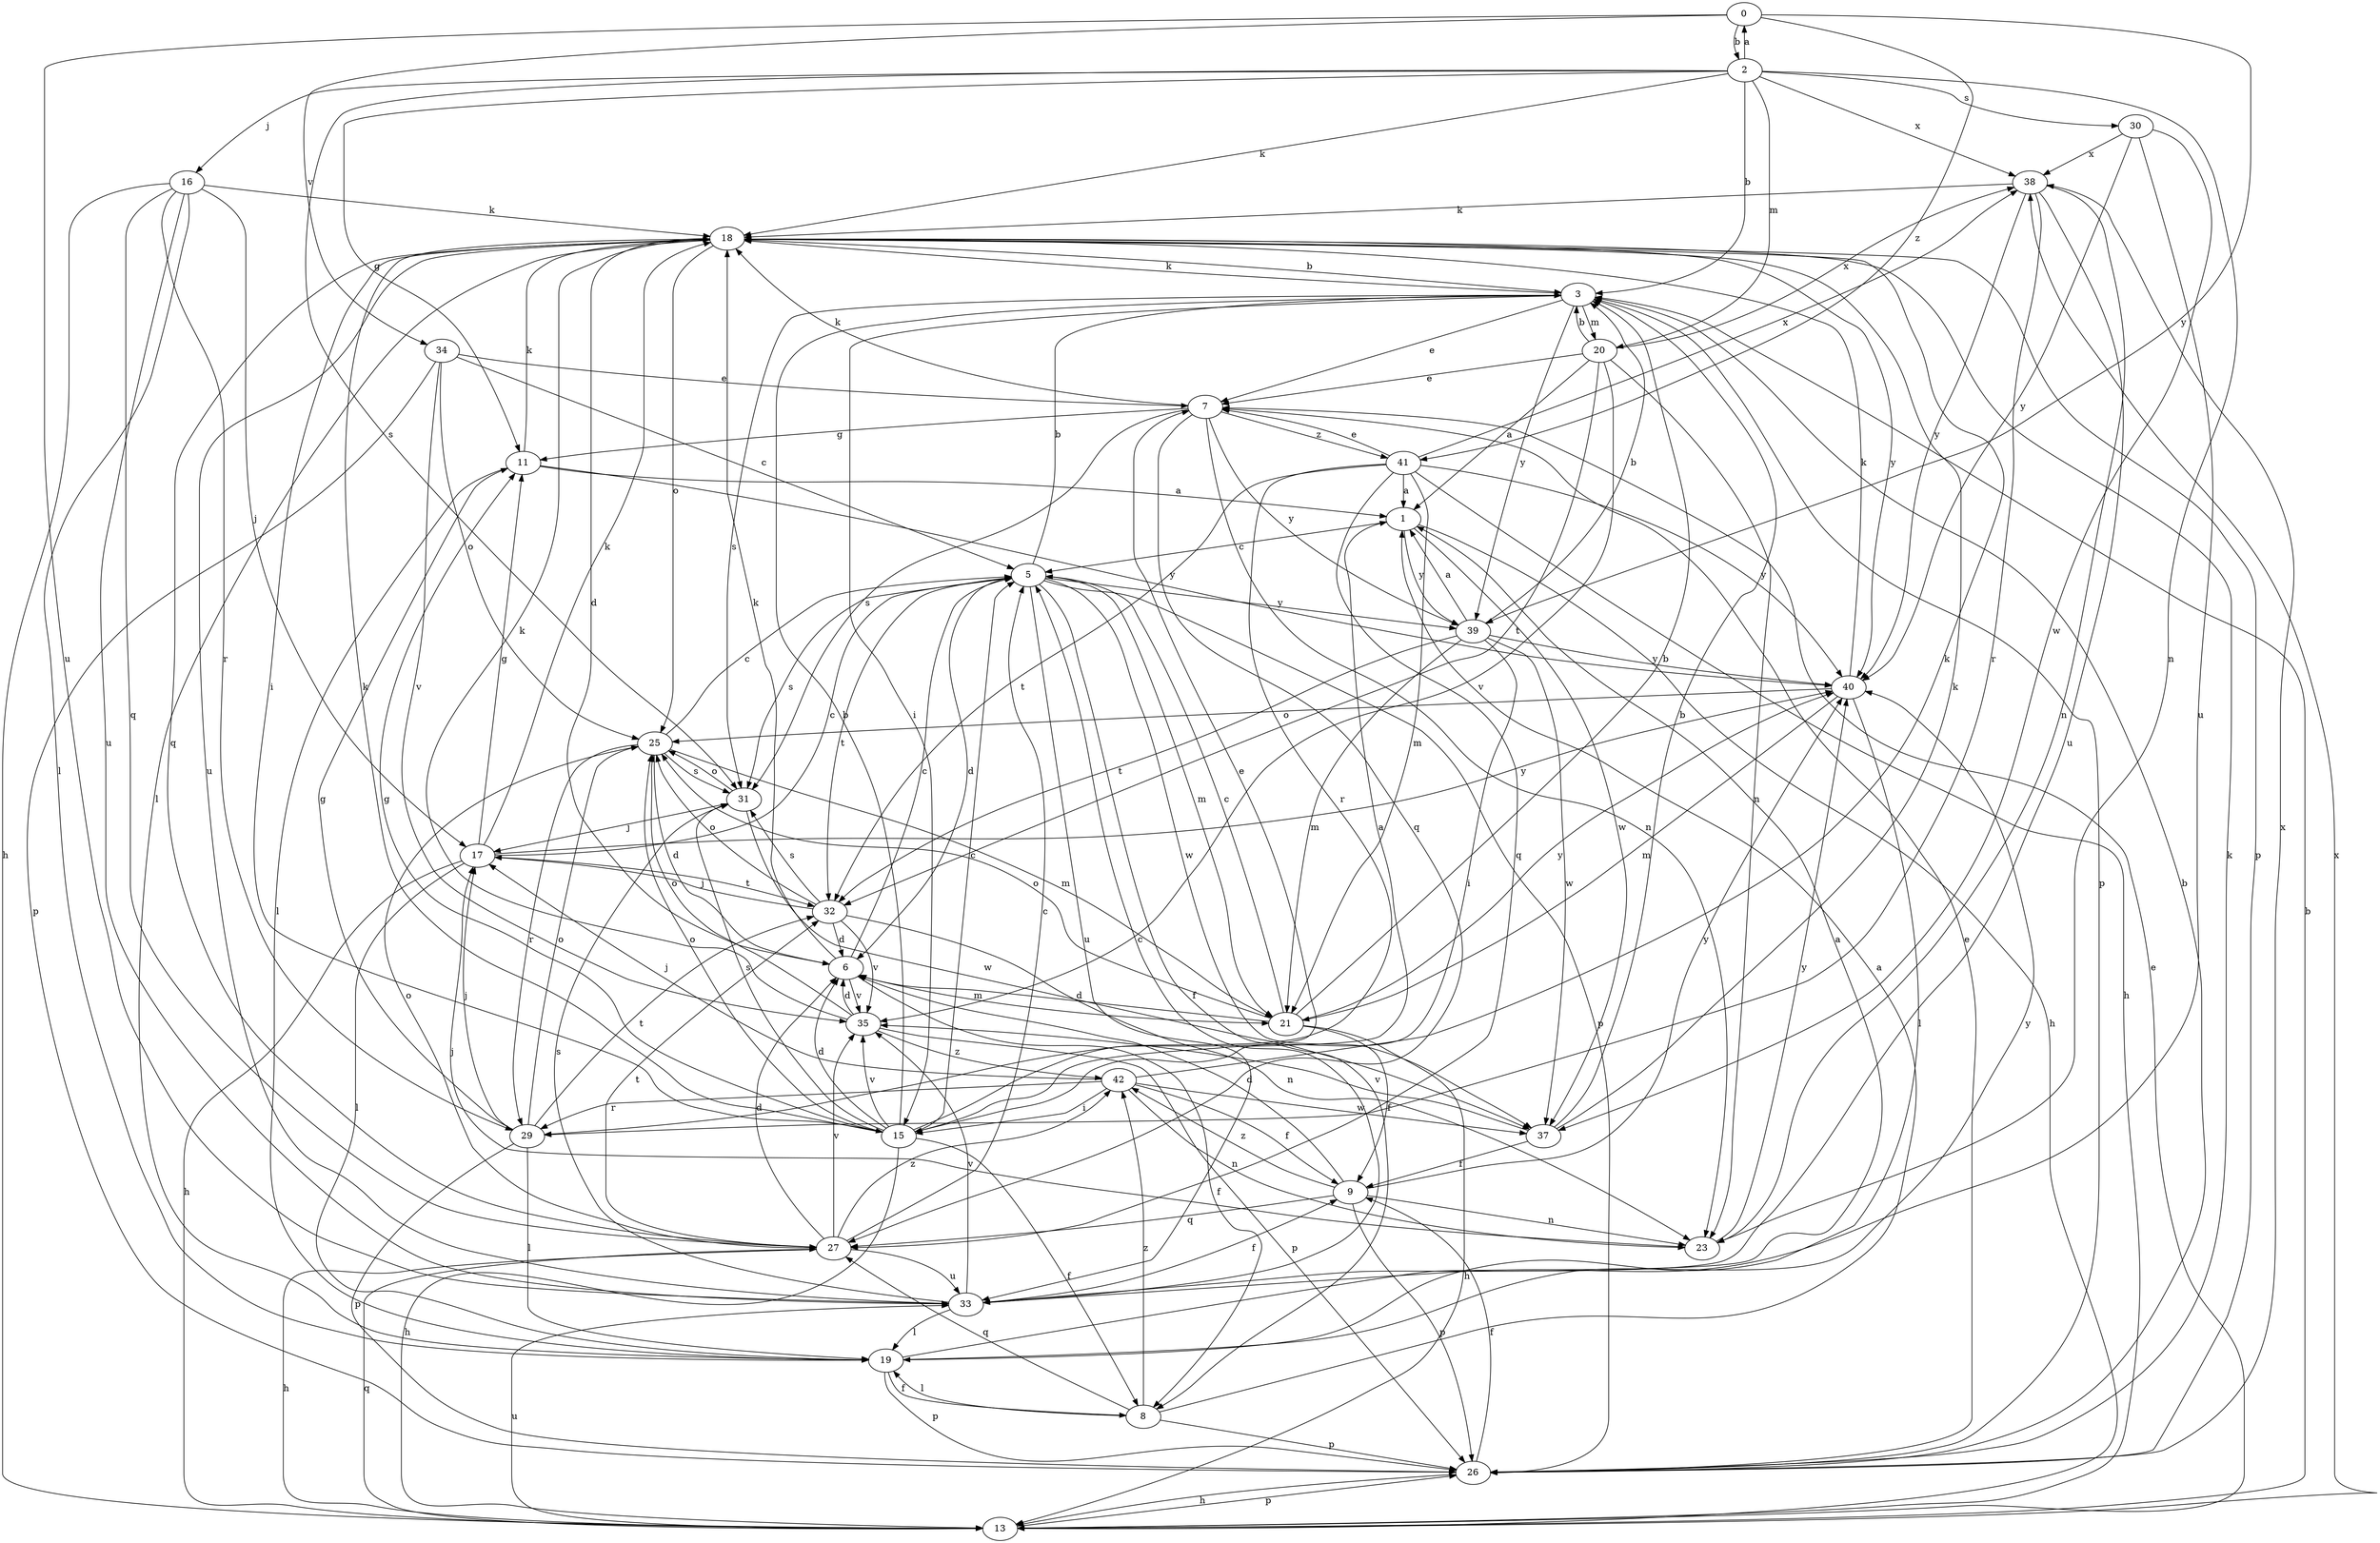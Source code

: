 strict digraph  {
0;
1;
2;
3;
5;
6;
7;
8;
9;
11;
13;
15;
16;
17;
18;
19;
20;
21;
23;
25;
26;
27;
29;
30;
31;
32;
33;
34;
35;
37;
38;
39;
40;
41;
42;
0 -> 2  [label=b];
0 -> 33  [label=u];
0 -> 34  [label=v];
0 -> 39  [label=y];
0 -> 41  [label=z];
1 -> 5  [label=c];
1 -> 13  [label=h];
1 -> 37  [label=w];
1 -> 39  [label=y];
2 -> 0  [label=a];
2 -> 3  [label=b];
2 -> 11  [label=g];
2 -> 16  [label=j];
2 -> 18  [label=k];
2 -> 20  [label=m];
2 -> 23  [label=n];
2 -> 30  [label=s];
2 -> 31  [label=s];
2 -> 38  [label=x];
3 -> 7  [label=e];
3 -> 15  [label=i];
3 -> 18  [label=k];
3 -> 20  [label=m];
3 -> 26  [label=p];
3 -> 31  [label=s];
3 -> 39  [label=y];
5 -> 3  [label=b];
5 -> 6  [label=d];
5 -> 8  [label=f];
5 -> 21  [label=m];
5 -> 26  [label=p];
5 -> 31  [label=s];
5 -> 32  [label=t];
5 -> 33  [label=u];
5 -> 37  [label=w];
5 -> 39  [label=y];
6 -> 5  [label=c];
6 -> 8  [label=f];
6 -> 18  [label=k];
6 -> 21  [label=m];
6 -> 35  [label=v];
7 -> 11  [label=g];
7 -> 18  [label=k];
7 -> 23  [label=n];
7 -> 27  [label=q];
7 -> 31  [label=s];
7 -> 39  [label=y];
7 -> 41  [label=z];
8 -> 1  [label=a];
8 -> 19  [label=l];
8 -> 26  [label=p];
8 -> 27  [label=q];
8 -> 42  [label=z];
9 -> 6  [label=d];
9 -> 23  [label=n];
9 -> 26  [label=p];
9 -> 27  [label=q];
9 -> 40  [label=y];
9 -> 42  [label=z];
11 -> 1  [label=a];
11 -> 18  [label=k];
11 -> 19  [label=l];
11 -> 40  [label=y];
13 -> 3  [label=b];
13 -> 7  [label=e];
13 -> 26  [label=p];
13 -> 27  [label=q];
13 -> 33  [label=u];
13 -> 38  [label=x];
15 -> 1  [label=a];
15 -> 3  [label=b];
15 -> 5  [label=c];
15 -> 6  [label=d];
15 -> 7  [label=e];
15 -> 8  [label=f];
15 -> 11  [label=g];
15 -> 13  [label=h];
15 -> 18  [label=k];
15 -> 25  [label=o];
15 -> 31  [label=s];
15 -> 35  [label=v];
16 -> 13  [label=h];
16 -> 17  [label=j];
16 -> 18  [label=k];
16 -> 19  [label=l];
16 -> 27  [label=q];
16 -> 29  [label=r];
16 -> 33  [label=u];
17 -> 5  [label=c];
17 -> 11  [label=g];
17 -> 13  [label=h];
17 -> 18  [label=k];
17 -> 19  [label=l];
17 -> 32  [label=t];
17 -> 40  [label=y];
18 -> 3  [label=b];
18 -> 6  [label=d];
18 -> 15  [label=i];
18 -> 19  [label=l];
18 -> 25  [label=o];
18 -> 26  [label=p];
18 -> 27  [label=q];
18 -> 33  [label=u];
18 -> 40  [label=y];
19 -> 1  [label=a];
19 -> 8  [label=f];
19 -> 26  [label=p];
19 -> 40  [label=y];
20 -> 1  [label=a];
20 -> 3  [label=b];
20 -> 7  [label=e];
20 -> 23  [label=n];
20 -> 32  [label=t];
20 -> 35  [label=v];
20 -> 38  [label=x];
21 -> 3  [label=b];
21 -> 5  [label=c];
21 -> 6  [label=d];
21 -> 9  [label=f];
21 -> 13  [label=h];
21 -> 25  [label=o];
21 -> 40  [label=y];
23 -> 17  [label=j];
23 -> 40  [label=y];
25 -> 5  [label=c];
25 -> 6  [label=d];
25 -> 21  [label=m];
25 -> 29  [label=r];
25 -> 31  [label=s];
26 -> 3  [label=b];
26 -> 7  [label=e];
26 -> 9  [label=f];
26 -> 13  [label=h];
26 -> 18  [label=k];
26 -> 38  [label=x];
27 -> 5  [label=c];
27 -> 6  [label=d];
27 -> 13  [label=h];
27 -> 25  [label=o];
27 -> 32  [label=t];
27 -> 33  [label=u];
27 -> 35  [label=v];
27 -> 42  [label=z];
29 -> 11  [label=g];
29 -> 17  [label=j];
29 -> 19  [label=l];
29 -> 25  [label=o];
29 -> 26  [label=p];
29 -> 32  [label=t];
30 -> 33  [label=u];
30 -> 37  [label=w];
30 -> 38  [label=x];
30 -> 40  [label=y];
31 -> 17  [label=j];
31 -> 25  [label=o];
31 -> 37  [label=w];
32 -> 6  [label=d];
32 -> 17  [label=j];
32 -> 23  [label=n];
32 -> 25  [label=o];
32 -> 31  [label=s];
32 -> 35  [label=v];
33 -> 5  [label=c];
33 -> 9  [label=f];
33 -> 19  [label=l];
33 -> 31  [label=s];
33 -> 35  [label=v];
34 -> 5  [label=c];
34 -> 7  [label=e];
34 -> 25  [label=o];
34 -> 26  [label=p];
34 -> 35  [label=v];
35 -> 6  [label=d];
35 -> 18  [label=k];
35 -> 25  [label=o];
35 -> 26  [label=p];
35 -> 42  [label=z];
37 -> 3  [label=b];
37 -> 9  [label=f];
37 -> 18  [label=k];
37 -> 35  [label=v];
38 -> 18  [label=k];
38 -> 23  [label=n];
38 -> 29  [label=r];
38 -> 33  [label=u];
38 -> 40  [label=y];
39 -> 1  [label=a];
39 -> 3  [label=b];
39 -> 15  [label=i];
39 -> 21  [label=m];
39 -> 32  [label=t];
39 -> 37  [label=w];
39 -> 40  [label=y];
40 -> 18  [label=k];
40 -> 19  [label=l];
40 -> 21  [label=m];
40 -> 25  [label=o];
41 -> 1  [label=a];
41 -> 7  [label=e];
41 -> 13  [label=h];
41 -> 21  [label=m];
41 -> 27  [label=q];
41 -> 29  [label=r];
41 -> 32  [label=t];
41 -> 38  [label=x];
41 -> 40  [label=y];
42 -> 9  [label=f];
42 -> 15  [label=i];
42 -> 17  [label=j];
42 -> 18  [label=k];
42 -> 23  [label=n];
42 -> 29  [label=r];
42 -> 37  [label=w];
}
